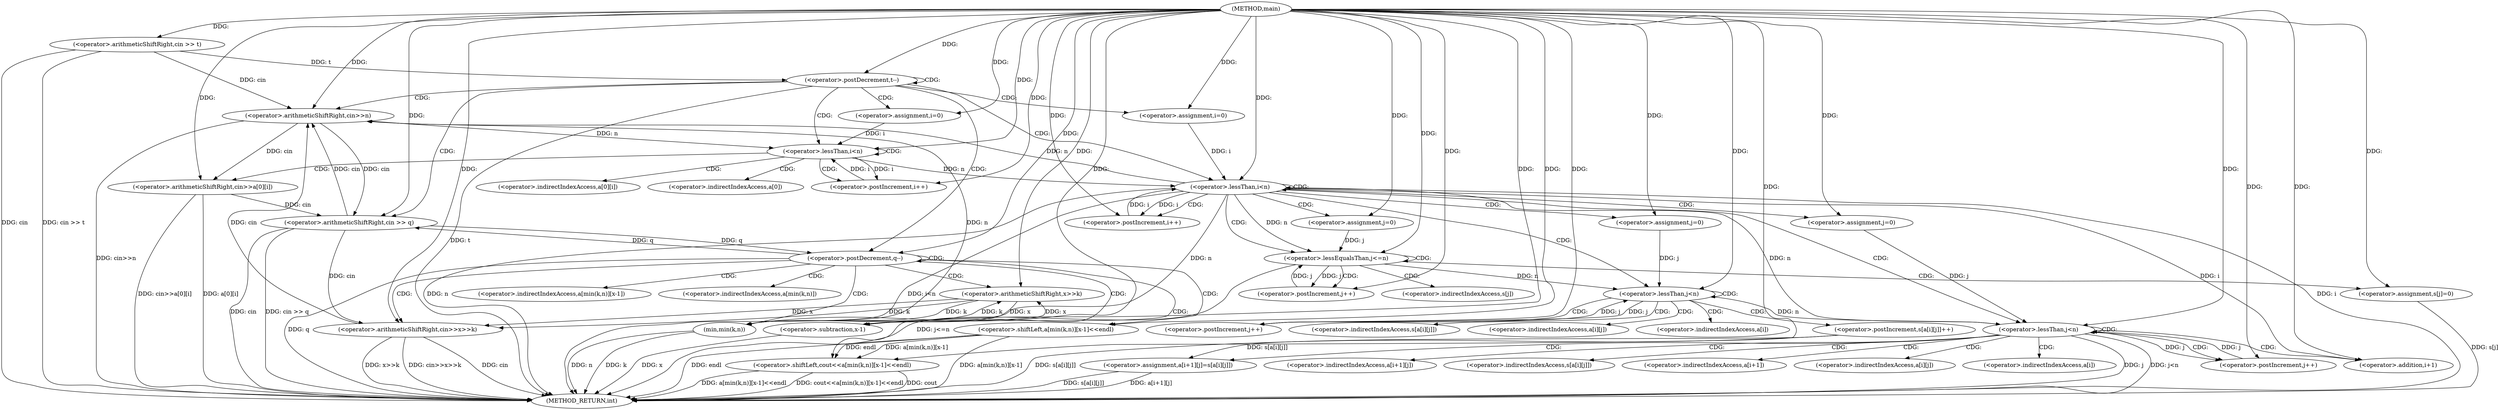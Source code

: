 digraph "main" {  
"1000101" [label = "(METHOD,main)" ]
"1000224" [label = "(METHOD_RETURN,int)" ]
"1000104" [label = "(<operator>.arithmeticShiftRight,cin >> t)" ]
"1000107" [label = "(<operator>.postDecrement,t--)" ]
"1000110" [label = "(<operator>.arithmeticShiftRight,cin>>n)" ]
"1000115" [label = "(<operator>.assignment,i=0)" ]
"1000118" [label = "(<operator>.lessThan,i<n)" ]
"1000121" [label = "(<operator>.postIncrement,i++)" ]
"1000123" [label = "(<operator>.arithmeticShiftRight,cin>>a[0][i])" ]
"1000132" [label = "(<operator>.assignment,i=0)" ]
"1000135" [label = "(<operator>.lessThan,i<n)" ]
"1000138" [label = "(<operator>.postIncrement,i++)" ]
"1000200" [label = "(<operator>.arithmeticShiftRight,cin >> q)" ]
"1000203" [label = "(<operator>.postDecrement,q--)" ]
"1000206" [label = "(<operator>.arithmeticShiftRight,cin>>x>>k)" ]
"1000211" [label = "(<operator>.shiftLeft,cout<<a[min(k,n)][x-1]<<endl)" ]
"1000143" [label = "(<operator>.assignment,j=0)" ]
"1000146" [label = "(<operator>.lessEqualsThan,j<=n)" ]
"1000149" [label = "(<operator>.postIncrement,j++)" ]
"1000151" [label = "(<operator>.assignment,s[j]=0)" ]
"1000158" [label = "(<operator>.assignment,j=0)" ]
"1000161" [label = "(<operator>.lessThan,j<n)" ]
"1000164" [label = "(<operator>.postIncrement,j++)" ]
"1000166" [label = "(<operator>.postIncrement,s[a[i][j]]++)" ]
"1000176" [label = "(<operator>.assignment,j=0)" ]
"1000179" [label = "(<operator>.lessThan,j<n)" ]
"1000182" [label = "(<operator>.postIncrement,j++)" ]
"1000184" [label = "(<operator>.assignment,a[i+1][j]=s[a[i][j]])" ]
"1000208" [label = "(<operator>.arithmeticShiftRight,x>>k)" ]
"1000213" [label = "(<operator>.shiftLeft,a[min(k,n)][x-1]<<endl)" ]
"1000220" [label = "(<operator>.subtraction,x-1)" ]
"1000188" [label = "(<operator>.addition,i+1)" ]
"1000217" [label = "(min,min(k,n))" ]
"1000125" [label = "(<operator>.indirectIndexAccess,a[0][i])" ]
"1000126" [label = "(<operator>.indirectIndexAccess,a[0])" ]
"1000152" [label = "(<operator>.indirectIndexAccess,s[j])" ]
"1000167" [label = "(<operator>.indirectIndexAccess,s[a[i][j]])" ]
"1000185" [label = "(<operator>.indirectIndexAccess,a[i+1][j])" ]
"1000192" [label = "(<operator>.indirectIndexAccess,s[a[i][j]])" ]
"1000214" [label = "(<operator>.indirectIndexAccess,a[min(k,n)][x-1])" ]
"1000169" [label = "(<operator>.indirectIndexAccess,a[i][j])" ]
"1000186" [label = "(<operator>.indirectIndexAccess,a[i+1])" ]
"1000194" [label = "(<operator>.indirectIndexAccess,a[i][j])" ]
"1000215" [label = "(<operator>.indirectIndexAccess,a[min(k,n)])" ]
"1000170" [label = "(<operator>.indirectIndexAccess,a[i])" ]
"1000195" [label = "(<operator>.indirectIndexAccess,a[i])" ]
  "1000104" -> "1000224"  [ label = "DDG: cin"] 
  "1000104" -> "1000224"  [ label = "DDG: cin >> t"] 
  "1000107" -> "1000224"  [ label = "DDG: t"] 
  "1000110" -> "1000224"  [ label = "DDG: cin>>n"] 
  "1000135" -> "1000224"  [ label = "DDG: i"] 
  "1000135" -> "1000224"  [ label = "DDG: n"] 
  "1000135" -> "1000224"  [ label = "DDG: i<n"] 
  "1000200" -> "1000224"  [ label = "DDG: cin"] 
  "1000200" -> "1000224"  [ label = "DDG: cin >> q"] 
  "1000203" -> "1000224"  [ label = "DDG: q"] 
  "1000206" -> "1000224"  [ label = "DDG: cin"] 
  "1000206" -> "1000224"  [ label = "DDG: x>>k"] 
  "1000206" -> "1000224"  [ label = "DDG: cin>>x>>k"] 
  "1000217" -> "1000224"  [ label = "DDG: k"] 
  "1000217" -> "1000224"  [ label = "DDG: n"] 
  "1000220" -> "1000224"  [ label = "DDG: x"] 
  "1000213" -> "1000224"  [ label = "DDG: a[min(k,n)][x-1]"] 
  "1000211" -> "1000224"  [ label = "DDG: a[min(k,n)][x-1]<<endl"] 
  "1000211" -> "1000224"  [ label = "DDG: cout<<a[min(k,n)][x-1]<<endl"] 
  "1000146" -> "1000224"  [ label = "DDG: j<=n"] 
  "1000179" -> "1000224"  [ label = "DDG: j"] 
  "1000179" -> "1000224"  [ label = "DDG: j<n"] 
  "1000184" -> "1000224"  [ label = "DDG: a[i+1][j]"] 
  "1000184" -> "1000224"  [ label = "DDG: s[a[i][j]]"] 
  "1000166" -> "1000224"  [ label = "DDG: s[a[i][j]]"] 
  "1000151" -> "1000224"  [ label = "DDG: s[j]"] 
  "1000123" -> "1000224"  [ label = "DDG: a[0][i]"] 
  "1000123" -> "1000224"  [ label = "DDG: cin>>a[0][i]"] 
  "1000211" -> "1000224"  [ label = "DDG: cout"] 
  "1000213" -> "1000224"  [ label = "DDG: endl"] 
  "1000101" -> "1000104"  [ label = "DDG: "] 
  "1000104" -> "1000107"  [ label = "DDG: t"] 
  "1000101" -> "1000107"  [ label = "DDG: "] 
  "1000104" -> "1000110"  [ label = "DDG: cin"] 
  "1000200" -> "1000110"  [ label = "DDG: cin"] 
  "1000206" -> "1000110"  [ label = "DDG: cin"] 
  "1000101" -> "1000110"  [ label = "DDG: "] 
  "1000135" -> "1000110"  [ label = "DDG: n"] 
  "1000217" -> "1000110"  [ label = "DDG: n"] 
  "1000101" -> "1000115"  [ label = "DDG: "] 
  "1000101" -> "1000132"  [ label = "DDG: "] 
  "1000115" -> "1000118"  [ label = "DDG: i"] 
  "1000121" -> "1000118"  [ label = "DDG: i"] 
  "1000101" -> "1000118"  [ label = "DDG: "] 
  "1000110" -> "1000118"  [ label = "DDG: n"] 
  "1000118" -> "1000121"  [ label = "DDG: i"] 
  "1000101" -> "1000121"  [ label = "DDG: "] 
  "1000110" -> "1000123"  [ label = "DDG: cin"] 
  "1000101" -> "1000123"  [ label = "DDG: "] 
  "1000132" -> "1000135"  [ label = "DDG: i"] 
  "1000138" -> "1000135"  [ label = "DDG: i"] 
  "1000101" -> "1000135"  [ label = "DDG: "] 
  "1000118" -> "1000135"  [ label = "DDG: n"] 
  "1000179" -> "1000135"  [ label = "DDG: n"] 
  "1000135" -> "1000138"  [ label = "DDG: i"] 
  "1000101" -> "1000138"  [ label = "DDG: "] 
  "1000110" -> "1000200"  [ label = "DDG: cin"] 
  "1000123" -> "1000200"  [ label = "DDG: cin"] 
  "1000101" -> "1000200"  [ label = "DDG: "] 
  "1000203" -> "1000200"  [ label = "DDG: q"] 
  "1000200" -> "1000203"  [ label = "DDG: q"] 
  "1000101" -> "1000203"  [ label = "DDG: "] 
  "1000101" -> "1000143"  [ label = "DDG: "] 
  "1000101" -> "1000151"  [ label = "DDG: "] 
  "1000101" -> "1000158"  [ label = "DDG: "] 
  "1000101" -> "1000176"  [ label = "DDG: "] 
  "1000166" -> "1000184"  [ label = "DDG: s[a[i][j]]"] 
  "1000200" -> "1000206"  [ label = "DDG: cin"] 
  "1000101" -> "1000206"  [ label = "DDG: "] 
  "1000208" -> "1000206"  [ label = "DDG: x"] 
  "1000208" -> "1000206"  [ label = "DDG: k"] 
  "1000101" -> "1000211"  [ label = "DDG: "] 
  "1000213" -> "1000211"  [ label = "DDG: endl"] 
  "1000213" -> "1000211"  [ label = "DDG: a[min(k,n)][x-1]"] 
  "1000143" -> "1000146"  [ label = "DDG: j"] 
  "1000149" -> "1000146"  [ label = "DDG: j"] 
  "1000101" -> "1000146"  [ label = "DDG: "] 
  "1000135" -> "1000146"  [ label = "DDG: n"] 
  "1000146" -> "1000149"  [ label = "DDG: j"] 
  "1000101" -> "1000149"  [ label = "DDG: "] 
  "1000158" -> "1000161"  [ label = "DDG: j"] 
  "1000164" -> "1000161"  [ label = "DDG: j"] 
  "1000101" -> "1000161"  [ label = "DDG: "] 
  "1000146" -> "1000161"  [ label = "DDG: n"] 
  "1000161" -> "1000164"  [ label = "DDG: j"] 
  "1000101" -> "1000164"  [ label = "DDG: "] 
  "1000176" -> "1000179"  [ label = "DDG: j"] 
  "1000182" -> "1000179"  [ label = "DDG: j"] 
  "1000101" -> "1000179"  [ label = "DDG: "] 
  "1000161" -> "1000179"  [ label = "DDG: n"] 
  "1000179" -> "1000182"  [ label = "DDG: j"] 
  "1000101" -> "1000182"  [ label = "DDG: "] 
  "1000220" -> "1000208"  [ label = "DDG: x"] 
  "1000101" -> "1000208"  [ label = "DDG: "] 
  "1000217" -> "1000208"  [ label = "DDG: k"] 
  "1000101" -> "1000213"  [ label = "DDG: "] 
  "1000208" -> "1000220"  [ label = "DDG: x"] 
  "1000101" -> "1000220"  [ label = "DDG: "] 
  "1000135" -> "1000188"  [ label = "DDG: i"] 
  "1000101" -> "1000188"  [ label = "DDG: "] 
  "1000208" -> "1000217"  [ label = "DDG: k"] 
  "1000101" -> "1000217"  [ label = "DDG: "] 
  "1000135" -> "1000217"  [ label = "DDG: n"] 
  "1000107" -> "1000110"  [ label = "CDG: "] 
  "1000107" -> "1000200"  [ label = "CDG: "] 
  "1000107" -> "1000132"  [ label = "CDG: "] 
  "1000107" -> "1000107"  [ label = "CDG: "] 
  "1000107" -> "1000135"  [ label = "CDG: "] 
  "1000107" -> "1000118"  [ label = "CDG: "] 
  "1000107" -> "1000203"  [ label = "CDG: "] 
  "1000107" -> "1000115"  [ label = "CDG: "] 
  "1000118" -> "1000125"  [ label = "CDG: "] 
  "1000118" -> "1000126"  [ label = "CDG: "] 
  "1000118" -> "1000123"  [ label = "CDG: "] 
  "1000118" -> "1000118"  [ label = "CDG: "] 
  "1000118" -> "1000121"  [ label = "CDG: "] 
  "1000135" -> "1000161"  [ label = "CDG: "] 
  "1000135" -> "1000179"  [ label = "CDG: "] 
  "1000135" -> "1000176"  [ label = "CDG: "] 
  "1000135" -> "1000146"  [ label = "CDG: "] 
  "1000135" -> "1000138"  [ label = "CDG: "] 
  "1000135" -> "1000135"  [ label = "CDG: "] 
  "1000135" -> "1000143"  [ label = "CDG: "] 
  "1000135" -> "1000158"  [ label = "CDG: "] 
  "1000203" -> "1000211"  [ label = "CDG: "] 
  "1000203" -> "1000208"  [ label = "CDG: "] 
  "1000203" -> "1000206"  [ label = "CDG: "] 
  "1000203" -> "1000220"  [ label = "CDG: "] 
  "1000203" -> "1000214"  [ label = "CDG: "] 
  "1000203" -> "1000217"  [ label = "CDG: "] 
  "1000203" -> "1000213"  [ label = "CDG: "] 
  "1000203" -> "1000215"  [ label = "CDG: "] 
  "1000203" -> "1000203"  [ label = "CDG: "] 
  "1000146" -> "1000149"  [ label = "CDG: "] 
  "1000146" -> "1000151"  [ label = "CDG: "] 
  "1000146" -> "1000146"  [ label = "CDG: "] 
  "1000146" -> "1000152"  [ label = "CDG: "] 
  "1000161" -> "1000164"  [ label = "CDG: "] 
  "1000161" -> "1000161"  [ label = "CDG: "] 
  "1000161" -> "1000166"  [ label = "CDG: "] 
  "1000161" -> "1000167"  [ label = "CDG: "] 
  "1000161" -> "1000169"  [ label = "CDG: "] 
  "1000161" -> "1000170"  [ label = "CDG: "] 
  "1000179" -> "1000182"  [ label = "CDG: "] 
  "1000179" -> "1000188"  [ label = "CDG: "] 
  "1000179" -> "1000179"  [ label = "CDG: "] 
  "1000179" -> "1000194"  [ label = "CDG: "] 
  "1000179" -> "1000192"  [ label = "CDG: "] 
  "1000179" -> "1000185"  [ label = "CDG: "] 
  "1000179" -> "1000195"  [ label = "CDG: "] 
  "1000179" -> "1000186"  [ label = "CDG: "] 
  "1000179" -> "1000184"  [ label = "CDG: "] 
}
